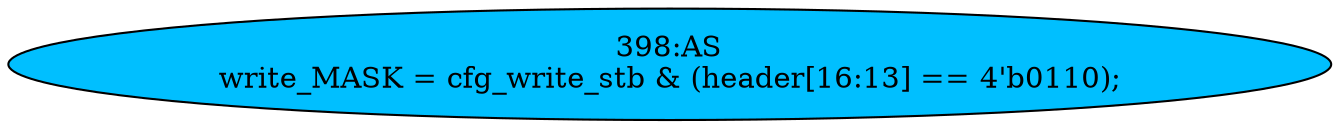 strict digraph "" {
	node [label="\N"];
	"398:AS"	 [ast="<pyverilog.vparser.ast.Assign object at 0x7f1e4d7e7550>",
		def_var="['write_MASK']",
		fillcolor=deepskyblue,
		label="398:AS
write_MASK = cfg_write_stb & (header[16:13] == 4'b0110);",
		statements="[]",
		style=filled,
		typ=Assign,
		use_var="['cfg_write_stb', 'header']"];
}
